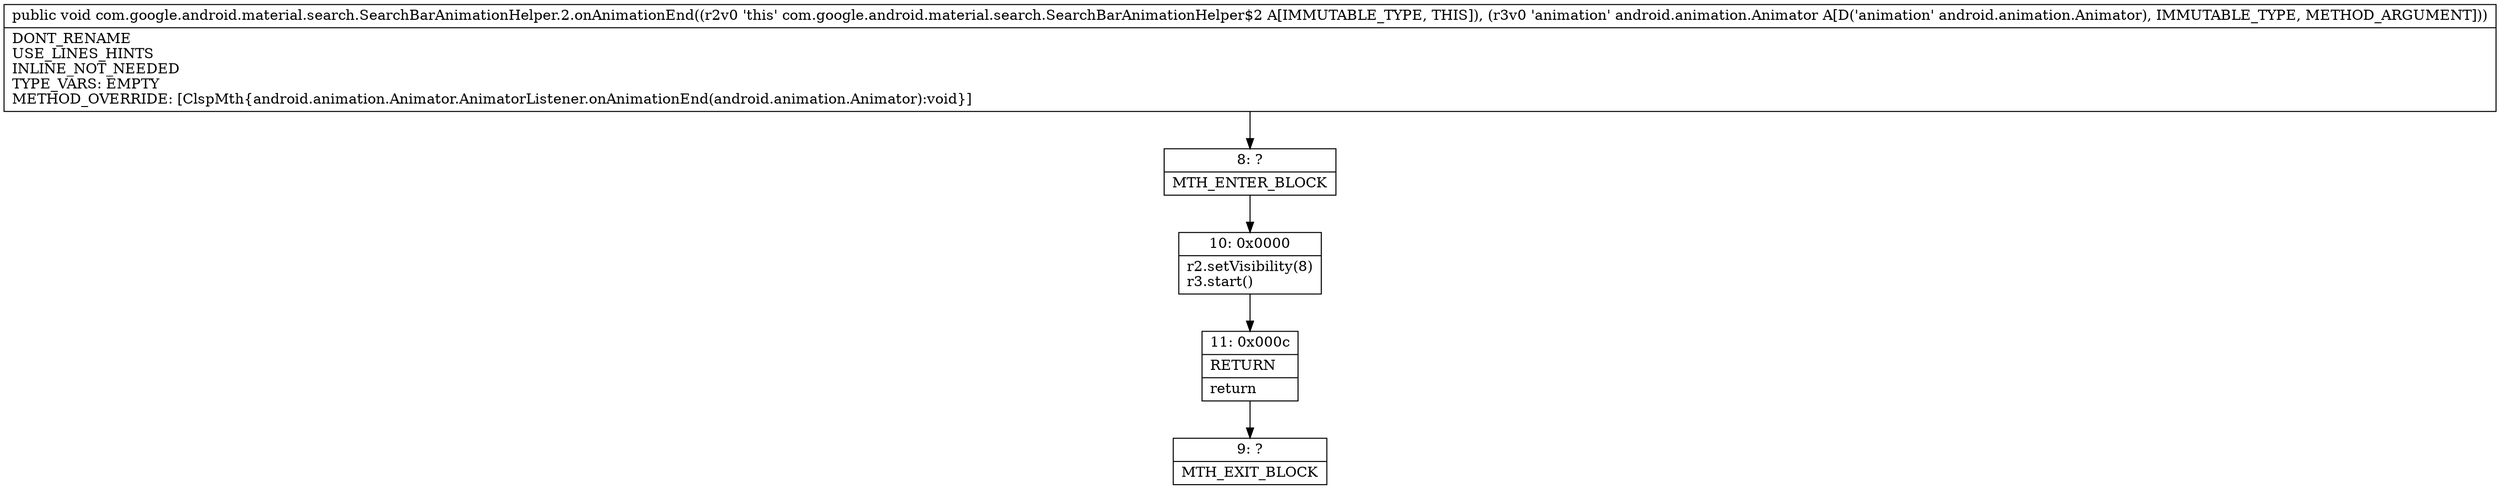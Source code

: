 digraph "CFG forcom.google.android.material.search.SearchBarAnimationHelper.2.onAnimationEnd(Landroid\/animation\/Animator;)V" {
Node_8 [shape=record,label="{8\:\ ?|MTH_ENTER_BLOCK\l}"];
Node_10 [shape=record,label="{10\:\ 0x0000|r2.setVisibility(8)\lr3.start()\l}"];
Node_11 [shape=record,label="{11\:\ 0x000c|RETURN\l|return\l}"];
Node_9 [shape=record,label="{9\:\ ?|MTH_EXIT_BLOCK\l}"];
MethodNode[shape=record,label="{public void com.google.android.material.search.SearchBarAnimationHelper.2.onAnimationEnd((r2v0 'this' com.google.android.material.search.SearchBarAnimationHelper$2 A[IMMUTABLE_TYPE, THIS]), (r3v0 'animation' android.animation.Animator A[D('animation' android.animation.Animator), IMMUTABLE_TYPE, METHOD_ARGUMENT]))  | DONT_RENAME\lUSE_LINES_HINTS\lINLINE_NOT_NEEDED\lTYPE_VARS: EMPTY\lMETHOD_OVERRIDE: [ClspMth\{android.animation.Animator.AnimatorListener.onAnimationEnd(android.animation.Animator):void\}]\l}"];
MethodNode -> Node_8;Node_8 -> Node_10;
Node_10 -> Node_11;
Node_11 -> Node_9;
}


